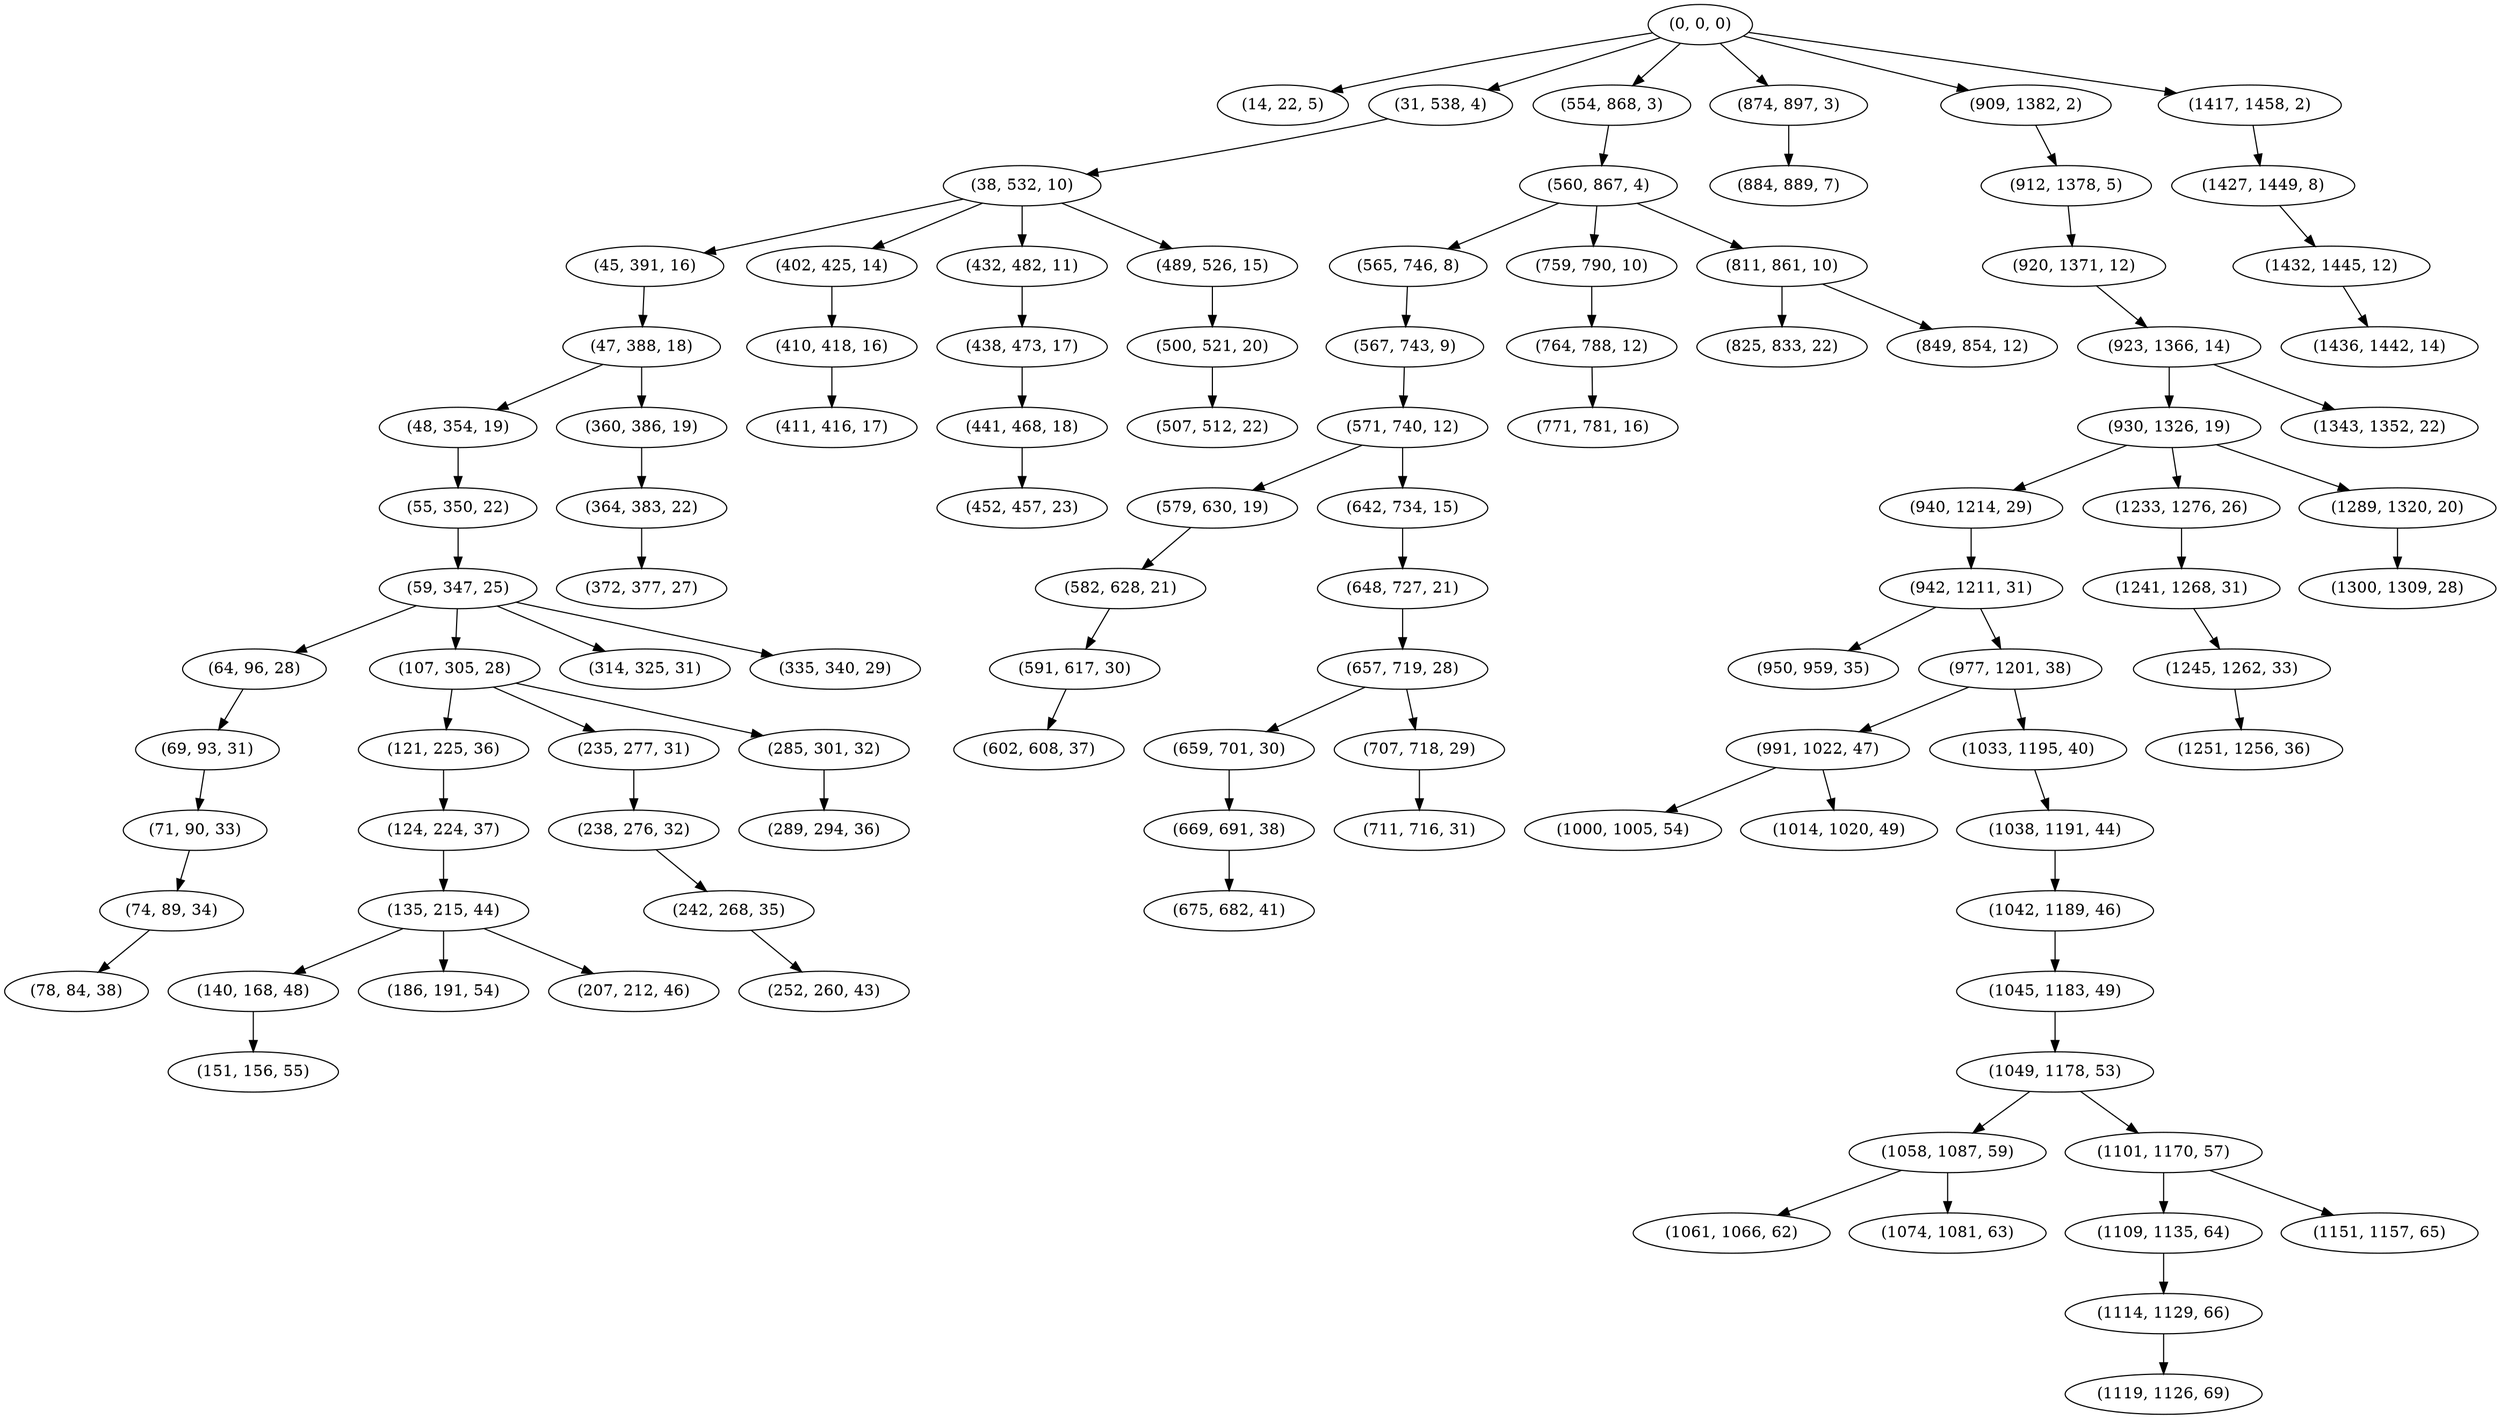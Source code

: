 digraph tree {
    "(0, 0, 0)";
    "(14, 22, 5)";
    "(31, 538, 4)";
    "(38, 532, 10)";
    "(45, 391, 16)";
    "(47, 388, 18)";
    "(48, 354, 19)";
    "(55, 350, 22)";
    "(59, 347, 25)";
    "(64, 96, 28)";
    "(69, 93, 31)";
    "(71, 90, 33)";
    "(74, 89, 34)";
    "(78, 84, 38)";
    "(107, 305, 28)";
    "(121, 225, 36)";
    "(124, 224, 37)";
    "(135, 215, 44)";
    "(140, 168, 48)";
    "(151, 156, 55)";
    "(186, 191, 54)";
    "(207, 212, 46)";
    "(235, 277, 31)";
    "(238, 276, 32)";
    "(242, 268, 35)";
    "(252, 260, 43)";
    "(285, 301, 32)";
    "(289, 294, 36)";
    "(314, 325, 31)";
    "(335, 340, 29)";
    "(360, 386, 19)";
    "(364, 383, 22)";
    "(372, 377, 27)";
    "(402, 425, 14)";
    "(410, 418, 16)";
    "(411, 416, 17)";
    "(432, 482, 11)";
    "(438, 473, 17)";
    "(441, 468, 18)";
    "(452, 457, 23)";
    "(489, 526, 15)";
    "(500, 521, 20)";
    "(507, 512, 22)";
    "(554, 868, 3)";
    "(560, 867, 4)";
    "(565, 746, 8)";
    "(567, 743, 9)";
    "(571, 740, 12)";
    "(579, 630, 19)";
    "(582, 628, 21)";
    "(591, 617, 30)";
    "(602, 608, 37)";
    "(642, 734, 15)";
    "(648, 727, 21)";
    "(657, 719, 28)";
    "(659, 701, 30)";
    "(669, 691, 38)";
    "(675, 682, 41)";
    "(707, 718, 29)";
    "(711, 716, 31)";
    "(759, 790, 10)";
    "(764, 788, 12)";
    "(771, 781, 16)";
    "(811, 861, 10)";
    "(825, 833, 22)";
    "(849, 854, 12)";
    "(874, 897, 3)";
    "(884, 889, 7)";
    "(909, 1382, 2)";
    "(912, 1378, 5)";
    "(920, 1371, 12)";
    "(923, 1366, 14)";
    "(930, 1326, 19)";
    "(940, 1214, 29)";
    "(942, 1211, 31)";
    "(950, 959, 35)";
    "(977, 1201, 38)";
    "(991, 1022, 47)";
    "(1000, 1005, 54)";
    "(1014, 1020, 49)";
    "(1033, 1195, 40)";
    "(1038, 1191, 44)";
    "(1042, 1189, 46)";
    "(1045, 1183, 49)";
    "(1049, 1178, 53)";
    "(1058, 1087, 59)";
    "(1061, 1066, 62)";
    "(1074, 1081, 63)";
    "(1101, 1170, 57)";
    "(1109, 1135, 64)";
    "(1114, 1129, 66)";
    "(1119, 1126, 69)";
    "(1151, 1157, 65)";
    "(1233, 1276, 26)";
    "(1241, 1268, 31)";
    "(1245, 1262, 33)";
    "(1251, 1256, 36)";
    "(1289, 1320, 20)";
    "(1300, 1309, 28)";
    "(1343, 1352, 22)";
    "(1417, 1458, 2)";
    "(1427, 1449, 8)";
    "(1432, 1445, 12)";
    "(1436, 1442, 14)";
    "(0, 0, 0)" -> "(14, 22, 5)";
    "(0, 0, 0)" -> "(31, 538, 4)";
    "(0, 0, 0)" -> "(554, 868, 3)";
    "(0, 0, 0)" -> "(874, 897, 3)";
    "(0, 0, 0)" -> "(909, 1382, 2)";
    "(0, 0, 0)" -> "(1417, 1458, 2)";
    "(31, 538, 4)" -> "(38, 532, 10)";
    "(38, 532, 10)" -> "(45, 391, 16)";
    "(38, 532, 10)" -> "(402, 425, 14)";
    "(38, 532, 10)" -> "(432, 482, 11)";
    "(38, 532, 10)" -> "(489, 526, 15)";
    "(45, 391, 16)" -> "(47, 388, 18)";
    "(47, 388, 18)" -> "(48, 354, 19)";
    "(47, 388, 18)" -> "(360, 386, 19)";
    "(48, 354, 19)" -> "(55, 350, 22)";
    "(55, 350, 22)" -> "(59, 347, 25)";
    "(59, 347, 25)" -> "(64, 96, 28)";
    "(59, 347, 25)" -> "(107, 305, 28)";
    "(59, 347, 25)" -> "(314, 325, 31)";
    "(59, 347, 25)" -> "(335, 340, 29)";
    "(64, 96, 28)" -> "(69, 93, 31)";
    "(69, 93, 31)" -> "(71, 90, 33)";
    "(71, 90, 33)" -> "(74, 89, 34)";
    "(74, 89, 34)" -> "(78, 84, 38)";
    "(107, 305, 28)" -> "(121, 225, 36)";
    "(107, 305, 28)" -> "(235, 277, 31)";
    "(107, 305, 28)" -> "(285, 301, 32)";
    "(121, 225, 36)" -> "(124, 224, 37)";
    "(124, 224, 37)" -> "(135, 215, 44)";
    "(135, 215, 44)" -> "(140, 168, 48)";
    "(135, 215, 44)" -> "(186, 191, 54)";
    "(135, 215, 44)" -> "(207, 212, 46)";
    "(140, 168, 48)" -> "(151, 156, 55)";
    "(235, 277, 31)" -> "(238, 276, 32)";
    "(238, 276, 32)" -> "(242, 268, 35)";
    "(242, 268, 35)" -> "(252, 260, 43)";
    "(285, 301, 32)" -> "(289, 294, 36)";
    "(360, 386, 19)" -> "(364, 383, 22)";
    "(364, 383, 22)" -> "(372, 377, 27)";
    "(402, 425, 14)" -> "(410, 418, 16)";
    "(410, 418, 16)" -> "(411, 416, 17)";
    "(432, 482, 11)" -> "(438, 473, 17)";
    "(438, 473, 17)" -> "(441, 468, 18)";
    "(441, 468, 18)" -> "(452, 457, 23)";
    "(489, 526, 15)" -> "(500, 521, 20)";
    "(500, 521, 20)" -> "(507, 512, 22)";
    "(554, 868, 3)" -> "(560, 867, 4)";
    "(560, 867, 4)" -> "(565, 746, 8)";
    "(560, 867, 4)" -> "(759, 790, 10)";
    "(560, 867, 4)" -> "(811, 861, 10)";
    "(565, 746, 8)" -> "(567, 743, 9)";
    "(567, 743, 9)" -> "(571, 740, 12)";
    "(571, 740, 12)" -> "(579, 630, 19)";
    "(571, 740, 12)" -> "(642, 734, 15)";
    "(579, 630, 19)" -> "(582, 628, 21)";
    "(582, 628, 21)" -> "(591, 617, 30)";
    "(591, 617, 30)" -> "(602, 608, 37)";
    "(642, 734, 15)" -> "(648, 727, 21)";
    "(648, 727, 21)" -> "(657, 719, 28)";
    "(657, 719, 28)" -> "(659, 701, 30)";
    "(657, 719, 28)" -> "(707, 718, 29)";
    "(659, 701, 30)" -> "(669, 691, 38)";
    "(669, 691, 38)" -> "(675, 682, 41)";
    "(707, 718, 29)" -> "(711, 716, 31)";
    "(759, 790, 10)" -> "(764, 788, 12)";
    "(764, 788, 12)" -> "(771, 781, 16)";
    "(811, 861, 10)" -> "(825, 833, 22)";
    "(811, 861, 10)" -> "(849, 854, 12)";
    "(874, 897, 3)" -> "(884, 889, 7)";
    "(909, 1382, 2)" -> "(912, 1378, 5)";
    "(912, 1378, 5)" -> "(920, 1371, 12)";
    "(920, 1371, 12)" -> "(923, 1366, 14)";
    "(923, 1366, 14)" -> "(930, 1326, 19)";
    "(923, 1366, 14)" -> "(1343, 1352, 22)";
    "(930, 1326, 19)" -> "(940, 1214, 29)";
    "(930, 1326, 19)" -> "(1233, 1276, 26)";
    "(930, 1326, 19)" -> "(1289, 1320, 20)";
    "(940, 1214, 29)" -> "(942, 1211, 31)";
    "(942, 1211, 31)" -> "(950, 959, 35)";
    "(942, 1211, 31)" -> "(977, 1201, 38)";
    "(977, 1201, 38)" -> "(991, 1022, 47)";
    "(977, 1201, 38)" -> "(1033, 1195, 40)";
    "(991, 1022, 47)" -> "(1000, 1005, 54)";
    "(991, 1022, 47)" -> "(1014, 1020, 49)";
    "(1033, 1195, 40)" -> "(1038, 1191, 44)";
    "(1038, 1191, 44)" -> "(1042, 1189, 46)";
    "(1042, 1189, 46)" -> "(1045, 1183, 49)";
    "(1045, 1183, 49)" -> "(1049, 1178, 53)";
    "(1049, 1178, 53)" -> "(1058, 1087, 59)";
    "(1049, 1178, 53)" -> "(1101, 1170, 57)";
    "(1058, 1087, 59)" -> "(1061, 1066, 62)";
    "(1058, 1087, 59)" -> "(1074, 1081, 63)";
    "(1101, 1170, 57)" -> "(1109, 1135, 64)";
    "(1101, 1170, 57)" -> "(1151, 1157, 65)";
    "(1109, 1135, 64)" -> "(1114, 1129, 66)";
    "(1114, 1129, 66)" -> "(1119, 1126, 69)";
    "(1233, 1276, 26)" -> "(1241, 1268, 31)";
    "(1241, 1268, 31)" -> "(1245, 1262, 33)";
    "(1245, 1262, 33)" -> "(1251, 1256, 36)";
    "(1289, 1320, 20)" -> "(1300, 1309, 28)";
    "(1417, 1458, 2)" -> "(1427, 1449, 8)";
    "(1427, 1449, 8)" -> "(1432, 1445, 12)";
    "(1432, 1445, 12)" -> "(1436, 1442, 14)";
}
